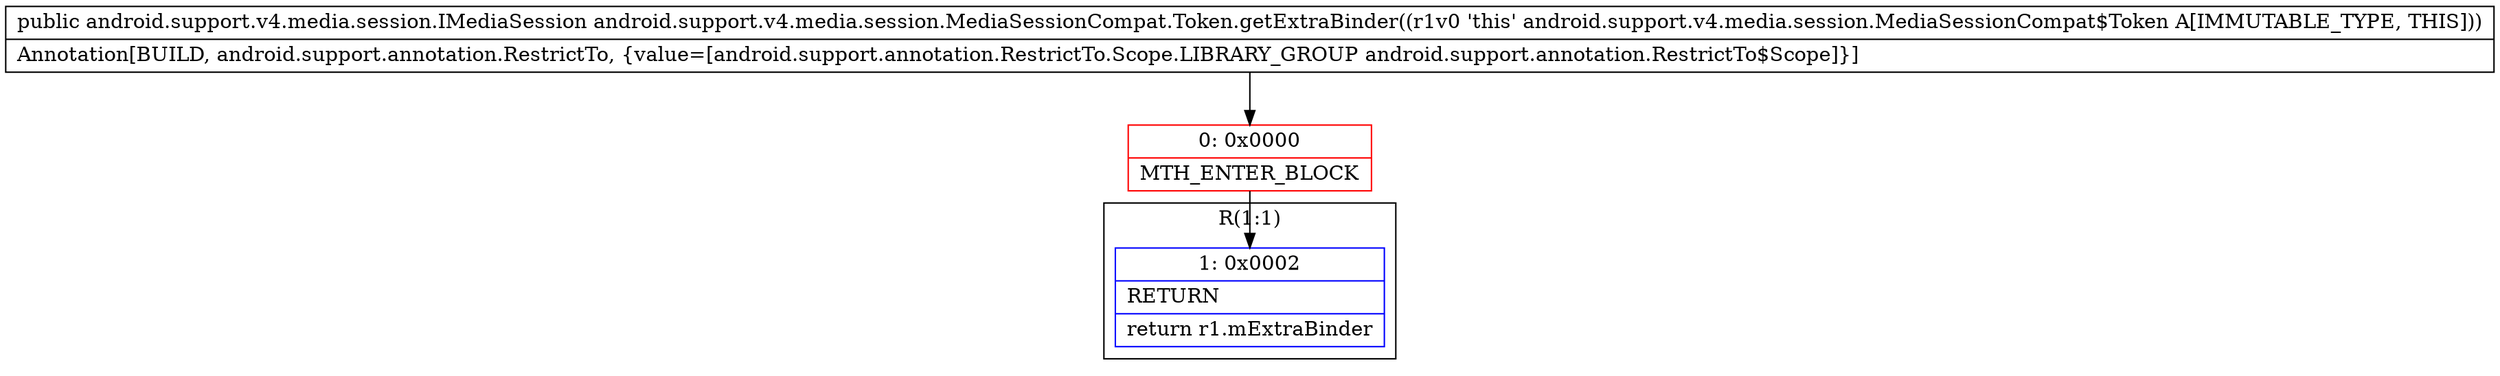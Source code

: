 digraph "CFG forandroid.support.v4.media.session.MediaSessionCompat.Token.getExtraBinder()Landroid\/support\/v4\/media\/session\/IMediaSession;" {
subgraph cluster_Region_1062568061 {
label = "R(1:1)";
node [shape=record,color=blue];
Node_1 [shape=record,label="{1\:\ 0x0002|RETURN\l|return r1.mExtraBinder\l}"];
}
Node_0 [shape=record,color=red,label="{0\:\ 0x0000|MTH_ENTER_BLOCK\l}"];
MethodNode[shape=record,label="{public android.support.v4.media.session.IMediaSession android.support.v4.media.session.MediaSessionCompat.Token.getExtraBinder((r1v0 'this' android.support.v4.media.session.MediaSessionCompat$Token A[IMMUTABLE_TYPE, THIS]))  | Annotation[BUILD, android.support.annotation.RestrictTo, \{value=[android.support.annotation.RestrictTo.Scope.LIBRARY_GROUP android.support.annotation.RestrictTo$Scope]\}]\l}"];
MethodNode -> Node_0;
Node_0 -> Node_1;
}

